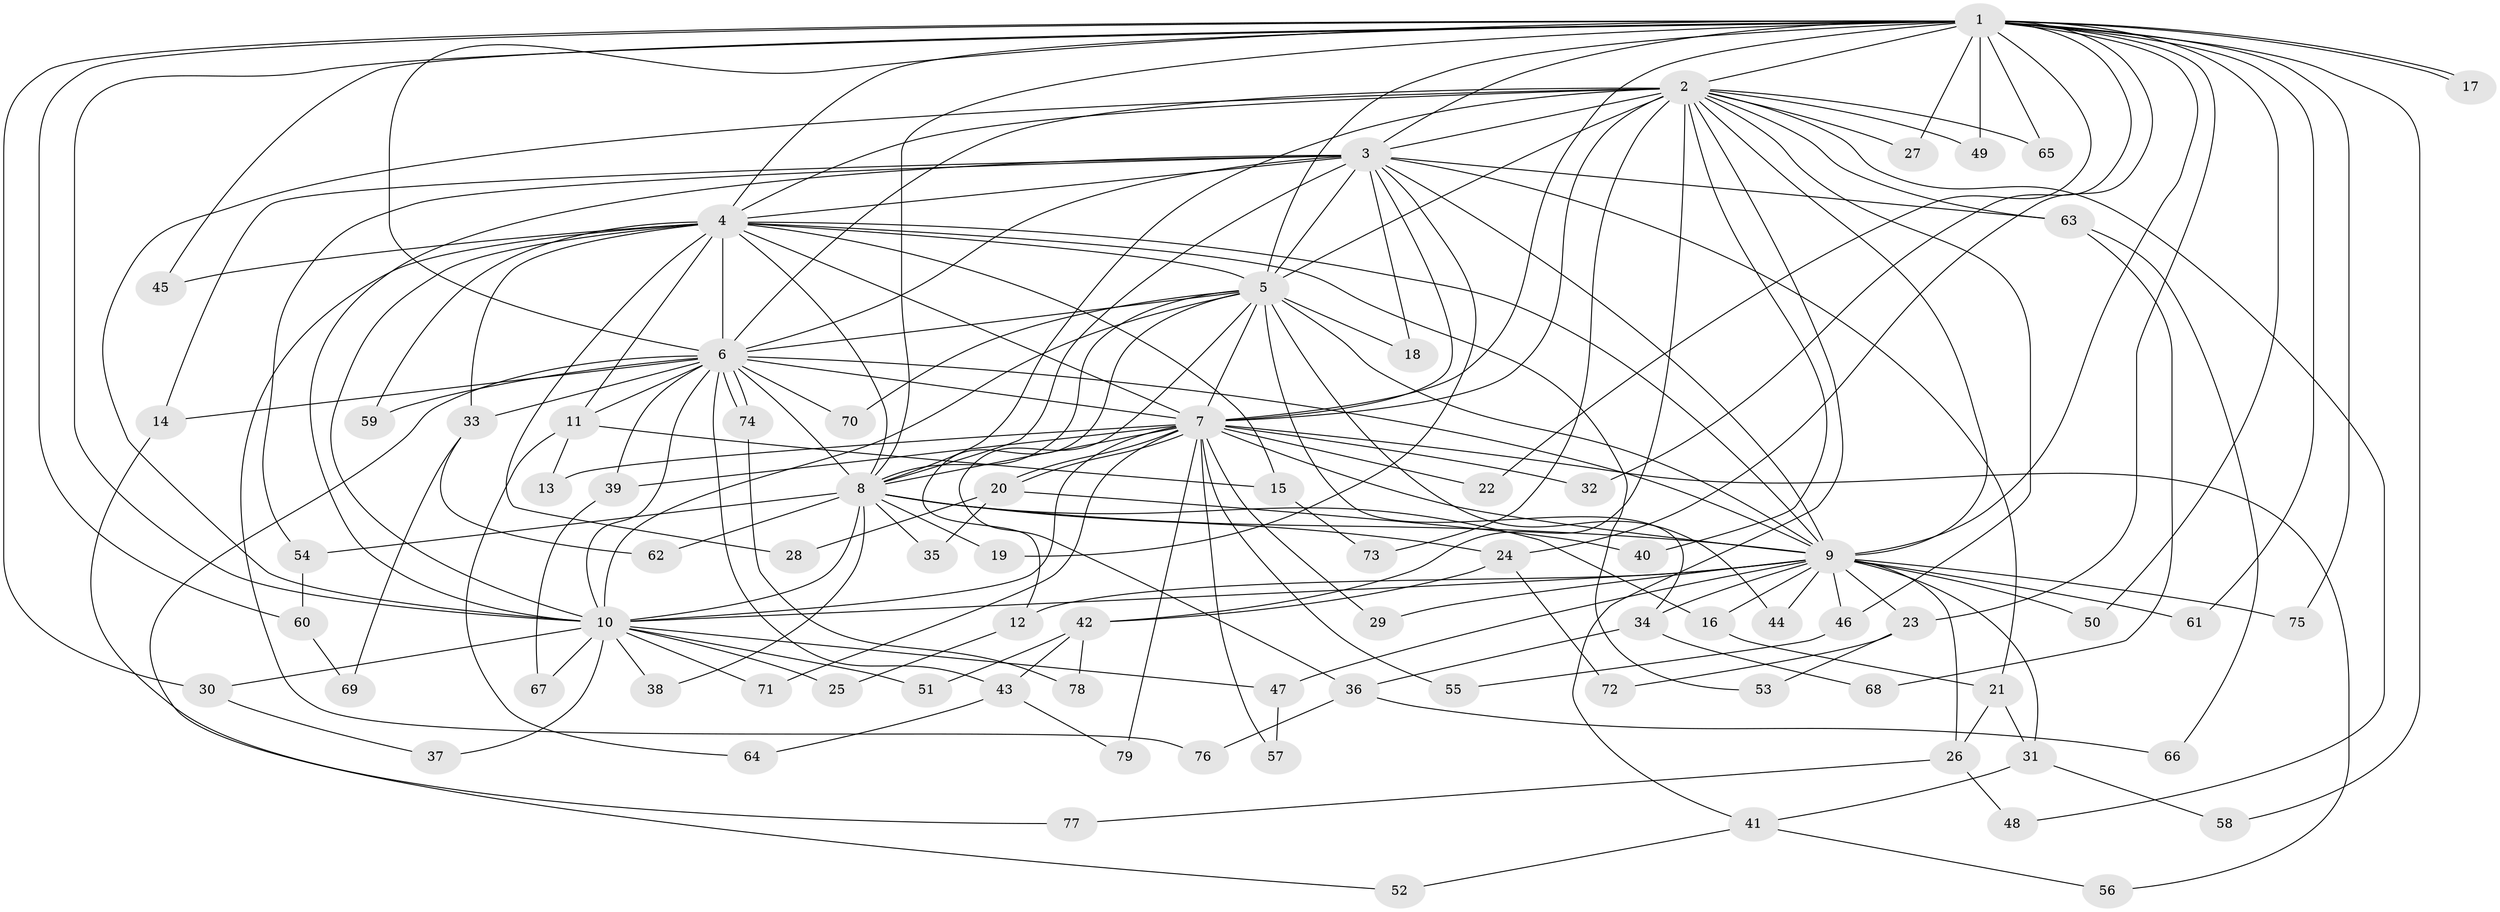 // Generated by graph-tools (version 1.1) at 2025/25/03/09/25 03:25:39]
// undirected, 79 vertices, 183 edges
graph export_dot {
graph [start="1"]
  node [color=gray90,style=filled];
  1;
  2;
  3;
  4;
  5;
  6;
  7;
  8;
  9;
  10;
  11;
  12;
  13;
  14;
  15;
  16;
  17;
  18;
  19;
  20;
  21;
  22;
  23;
  24;
  25;
  26;
  27;
  28;
  29;
  30;
  31;
  32;
  33;
  34;
  35;
  36;
  37;
  38;
  39;
  40;
  41;
  42;
  43;
  44;
  45;
  46;
  47;
  48;
  49;
  50;
  51;
  52;
  53;
  54;
  55;
  56;
  57;
  58;
  59;
  60;
  61;
  62;
  63;
  64;
  65;
  66;
  67;
  68;
  69;
  70;
  71;
  72;
  73;
  74;
  75;
  76;
  77;
  78;
  79;
  1 -- 2;
  1 -- 3;
  1 -- 4;
  1 -- 5;
  1 -- 6;
  1 -- 7;
  1 -- 8;
  1 -- 9;
  1 -- 10;
  1 -- 17;
  1 -- 17;
  1 -- 22;
  1 -- 23;
  1 -- 24;
  1 -- 27;
  1 -- 30;
  1 -- 32;
  1 -- 45;
  1 -- 49;
  1 -- 50;
  1 -- 58;
  1 -- 60;
  1 -- 61;
  1 -- 65;
  1 -- 75;
  2 -- 3;
  2 -- 4;
  2 -- 5;
  2 -- 6;
  2 -- 7;
  2 -- 8;
  2 -- 9;
  2 -- 10;
  2 -- 27;
  2 -- 40;
  2 -- 41;
  2 -- 42;
  2 -- 46;
  2 -- 48;
  2 -- 49;
  2 -- 63;
  2 -- 65;
  2 -- 73;
  3 -- 4;
  3 -- 5;
  3 -- 6;
  3 -- 7;
  3 -- 8;
  3 -- 9;
  3 -- 10;
  3 -- 14;
  3 -- 18;
  3 -- 19;
  3 -- 21;
  3 -- 54;
  3 -- 63;
  4 -- 5;
  4 -- 6;
  4 -- 7;
  4 -- 8;
  4 -- 9;
  4 -- 10;
  4 -- 11;
  4 -- 15;
  4 -- 28;
  4 -- 33;
  4 -- 45;
  4 -- 53;
  4 -- 59;
  4 -- 76;
  5 -- 6;
  5 -- 7;
  5 -- 8;
  5 -- 9;
  5 -- 10;
  5 -- 12;
  5 -- 18;
  5 -- 34;
  5 -- 36;
  5 -- 44;
  5 -- 70;
  6 -- 7;
  6 -- 8;
  6 -- 9;
  6 -- 10;
  6 -- 11;
  6 -- 14;
  6 -- 33;
  6 -- 39;
  6 -- 43;
  6 -- 52;
  6 -- 59;
  6 -- 70;
  6 -- 74;
  6 -- 74;
  7 -- 8;
  7 -- 9;
  7 -- 10;
  7 -- 13;
  7 -- 20;
  7 -- 20;
  7 -- 22;
  7 -- 29;
  7 -- 32;
  7 -- 39;
  7 -- 55;
  7 -- 56;
  7 -- 57;
  7 -- 71;
  7 -- 79;
  8 -- 9;
  8 -- 10;
  8 -- 16;
  8 -- 19;
  8 -- 24;
  8 -- 35;
  8 -- 38;
  8 -- 54;
  8 -- 62;
  9 -- 10;
  9 -- 12;
  9 -- 16;
  9 -- 23;
  9 -- 26;
  9 -- 29;
  9 -- 31;
  9 -- 34;
  9 -- 44;
  9 -- 46;
  9 -- 47;
  9 -- 50;
  9 -- 61;
  9 -- 75;
  10 -- 25;
  10 -- 30;
  10 -- 37;
  10 -- 38;
  10 -- 47;
  10 -- 51;
  10 -- 67;
  10 -- 71;
  11 -- 13;
  11 -- 15;
  11 -- 64;
  12 -- 25;
  14 -- 77;
  15 -- 73;
  16 -- 21;
  20 -- 28;
  20 -- 35;
  20 -- 40;
  21 -- 26;
  21 -- 31;
  23 -- 53;
  23 -- 72;
  24 -- 42;
  24 -- 72;
  26 -- 48;
  26 -- 77;
  30 -- 37;
  31 -- 41;
  31 -- 58;
  33 -- 62;
  33 -- 69;
  34 -- 36;
  34 -- 68;
  36 -- 66;
  36 -- 76;
  39 -- 67;
  41 -- 52;
  41 -- 56;
  42 -- 43;
  42 -- 51;
  42 -- 78;
  43 -- 64;
  43 -- 79;
  46 -- 55;
  47 -- 57;
  54 -- 60;
  60 -- 69;
  63 -- 66;
  63 -- 68;
  74 -- 78;
}
